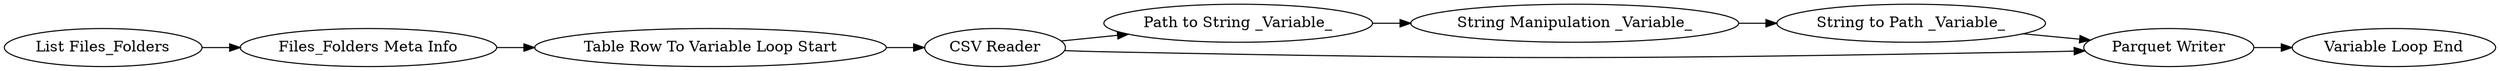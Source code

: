 digraph {
	"5128418510136212975_8" [label="Path to String _Variable_"]
	"5128418510136212975_6" [label="Table Row To Variable Loop Start"]
	"5128418510136212975_9" [label="String Manipulation _Variable_"]
	"5128418510136212975_10" [label="String to Path _Variable_"]
	"5128418510136212975_2" [label="CSV Reader"]
	"5128418510136212975_7" [label="Variable Loop End"]
	"5128418510136212975_11" [label="Parquet Writer"]
	"5128418510136212975_3" [label="List Files_Folders"]
	"5128418510136212975_4" [label="Files_Folders Meta Info"]
	"5128418510136212975_10" -> "5128418510136212975_11"
	"5128418510136212975_8" -> "5128418510136212975_9"
	"5128418510136212975_11" -> "5128418510136212975_7"
	"5128418510136212975_4" -> "5128418510136212975_6"
	"5128418510136212975_3" -> "5128418510136212975_4"
	"5128418510136212975_9" -> "5128418510136212975_10"
	"5128418510136212975_2" -> "5128418510136212975_11"
	"5128418510136212975_6" -> "5128418510136212975_2"
	"5128418510136212975_2" -> "5128418510136212975_8"
	rankdir=LR
}
